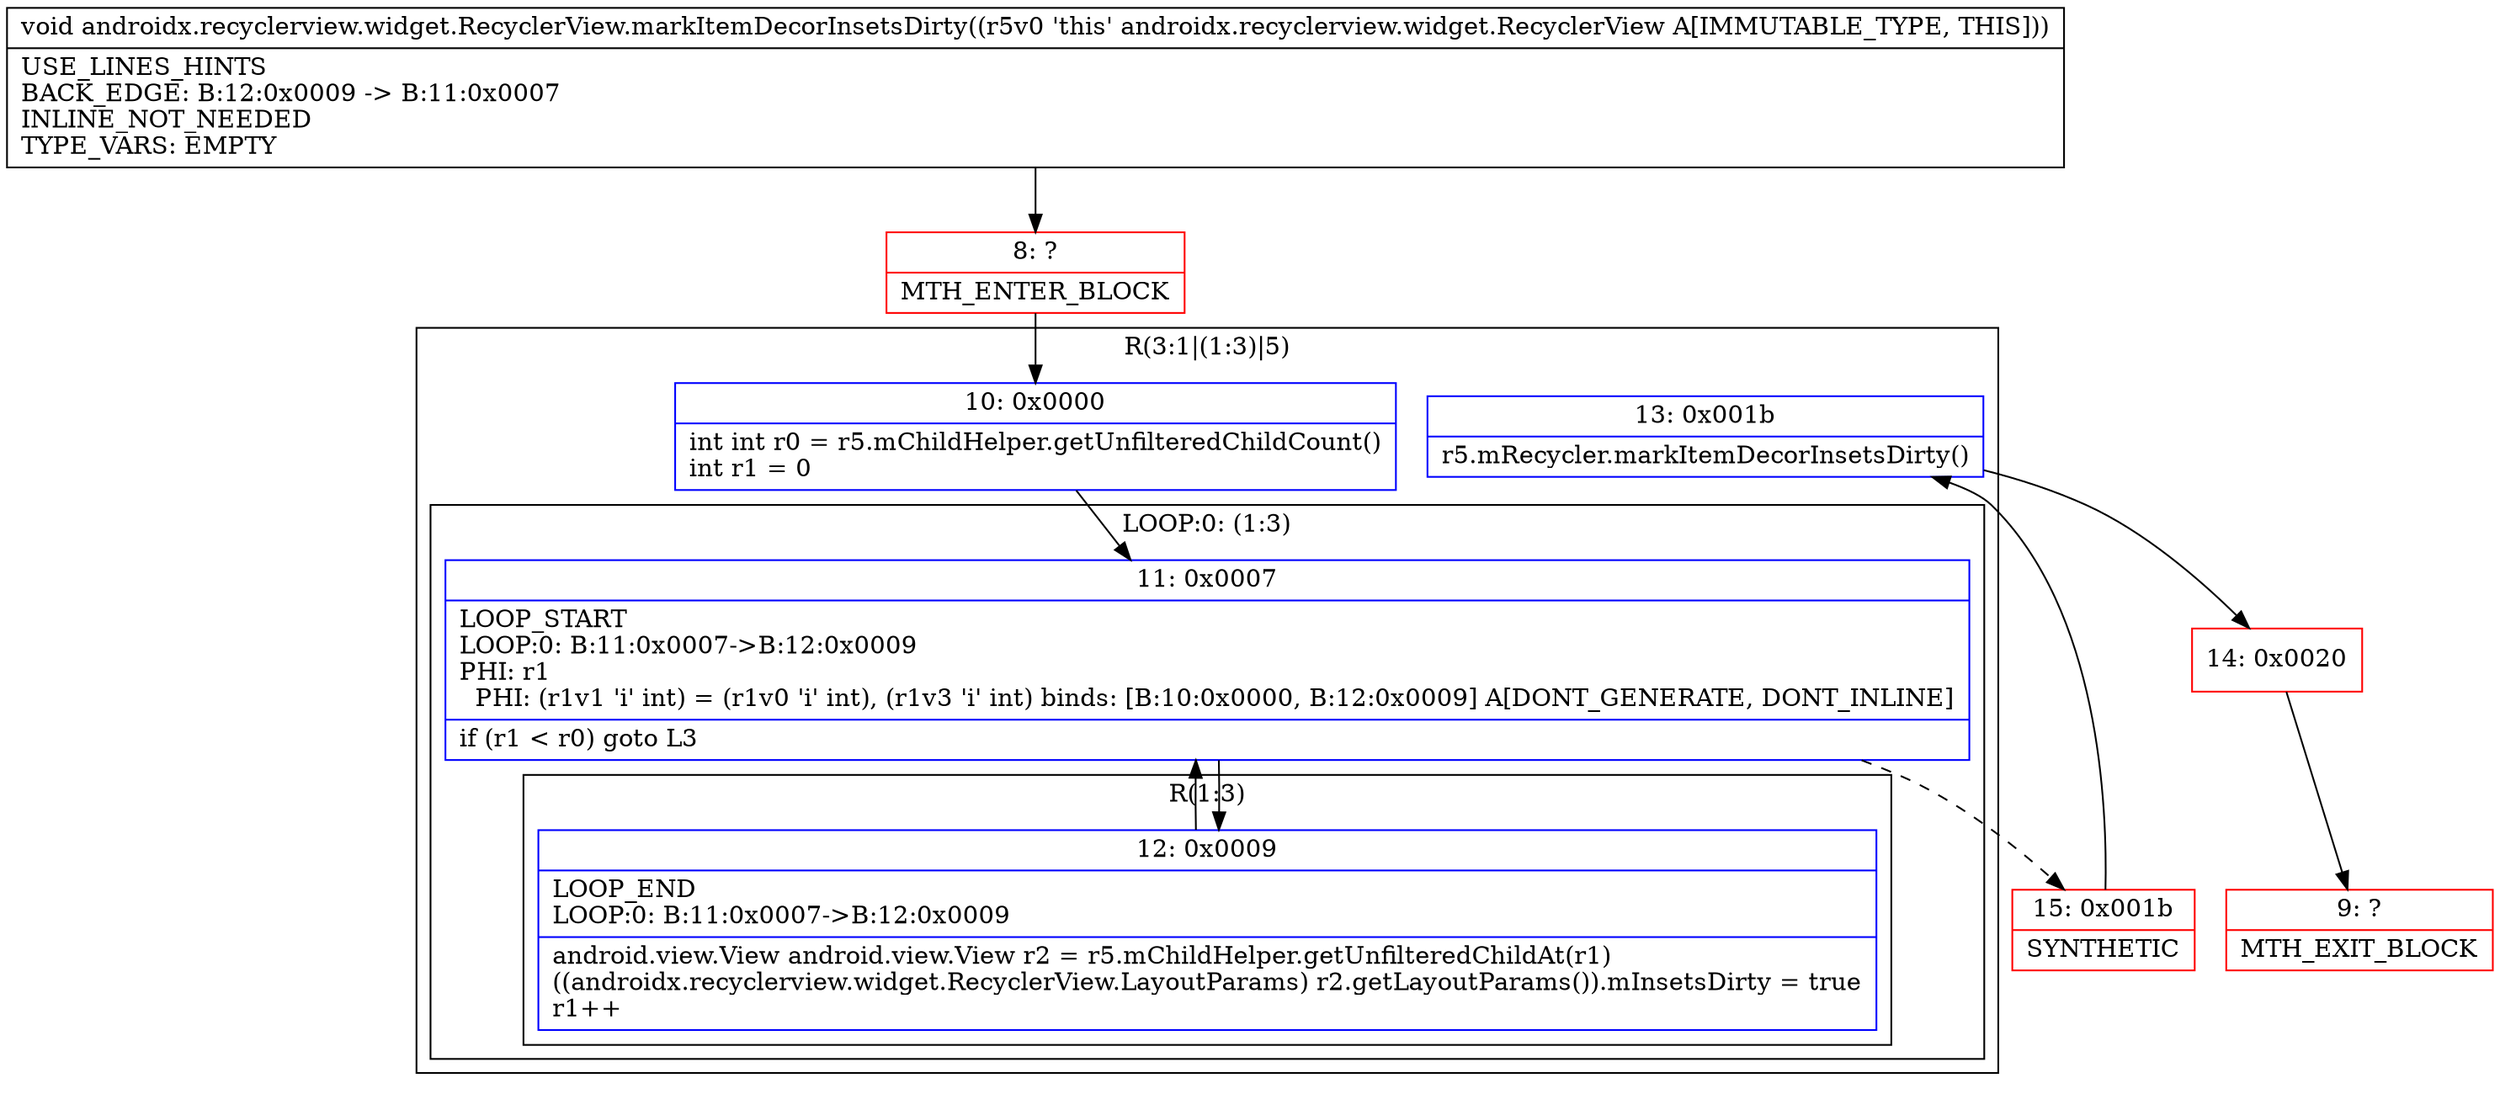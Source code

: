 digraph "CFG forandroidx.recyclerview.widget.RecyclerView.markItemDecorInsetsDirty()V" {
subgraph cluster_Region_1422273774 {
label = "R(3:1|(1:3)|5)";
node [shape=record,color=blue];
Node_10 [shape=record,label="{10\:\ 0x0000|int int r0 = r5.mChildHelper.getUnfilteredChildCount()\lint r1 = 0\l}"];
subgraph cluster_LoopRegion_1919169493 {
label = "LOOP:0: (1:3)";
node [shape=record,color=blue];
Node_11 [shape=record,label="{11\:\ 0x0007|LOOP_START\lLOOP:0: B:11:0x0007\-\>B:12:0x0009\lPHI: r1 \l  PHI: (r1v1 'i' int) = (r1v0 'i' int), (r1v3 'i' int) binds: [B:10:0x0000, B:12:0x0009] A[DONT_GENERATE, DONT_INLINE]\l|if (r1 \< r0) goto L3\l}"];
subgraph cluster_Region_1323719441 {
label = "R(1:3)";
node [shape=record,color=blue];
Node_12 [shape=record,label="{12\:\ 0x0009|LOOP_END\lLOOP:0: B:11:0x0007\-\>B:12:0x0009\l|android.view.View android.view.View r2 = r5.mChildHelper.getUnfilteredChildAt(r1)\l((androidx.recyclerview.widget.RecyclerView.LayoutParams) r2.getLayoutParams()).mInsetsDirty = true\lr1++\l}"];
}
}
Node_13 [shape=record,label="{13\:\ 0x001b|r5.mRecycler.markItemDecorInsetsDirty()\l}"];
}
Node_8 [shape=record,color=red,label="{8\:\ ?|MTH_ENTER_BLOCK\l}"];
Node_15 [shape=record,color=red,label="{15\:\ 0x001b|SYNTHETIC\l}"];
Node_14 [shape=record,color=red,label="{14\:\ 0x0020}"];
Node_9 [shape=record,color=red,label="{9\:\ ?|MTH_EXIT_BLOCK\l}"];
MethodNode[shape=record,label="{void androidx.recyclerview.widget.RecyclerView.markItemDecorInsetsDirty((r5v0 'this' androidx.recyclerview.widget.RecyclerView A[IMMUTABLE_TYPE, THIS]))  | USE_LINES_HINTS\lBACK_EDGE: B:12:0x0009 \-\> B:11:0x0007\lINLINE_NOT_NEEDED\lTYPE_VARS: EMPTY\l}"];
MethodNode -> Node_8;Node_10 -> Node_11;
Node_11 -> Node_12;
Node_11 -> Node_15[style=dashed];
Node_12 -> Node_11;
Node_13 -> Node_14;
Node_8 -> Node_10;
Node_15 -> Node_13;
Node_14 -> Node_9;
}

